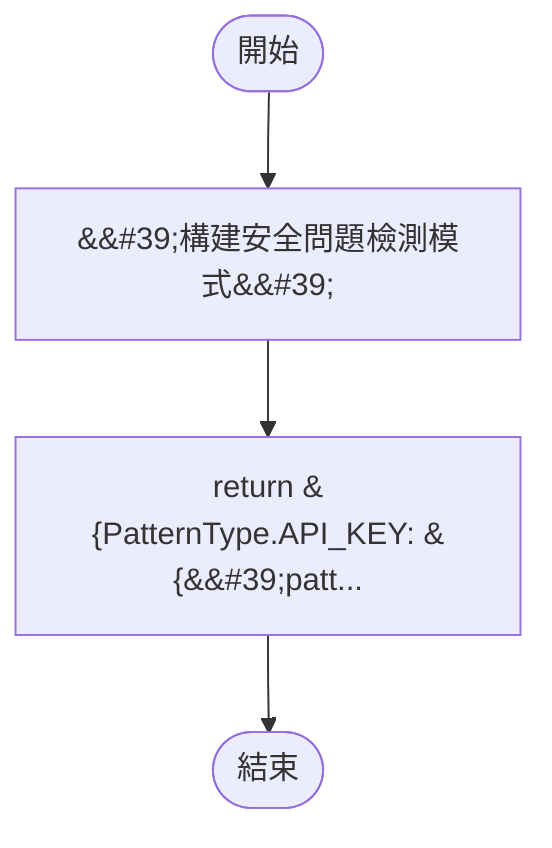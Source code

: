 flowchart TB
    n1([開始])
    n2([結束])
    n3[&amp;&#35;39;構建安全問題檢測模式&amp;&#35;39;]
    n4[return &#123;PatternType.API_KEY: &#123;&amp;&#35;39;patt...]
    n1 --> n3
    n3 --> n4
    n4 --> n2